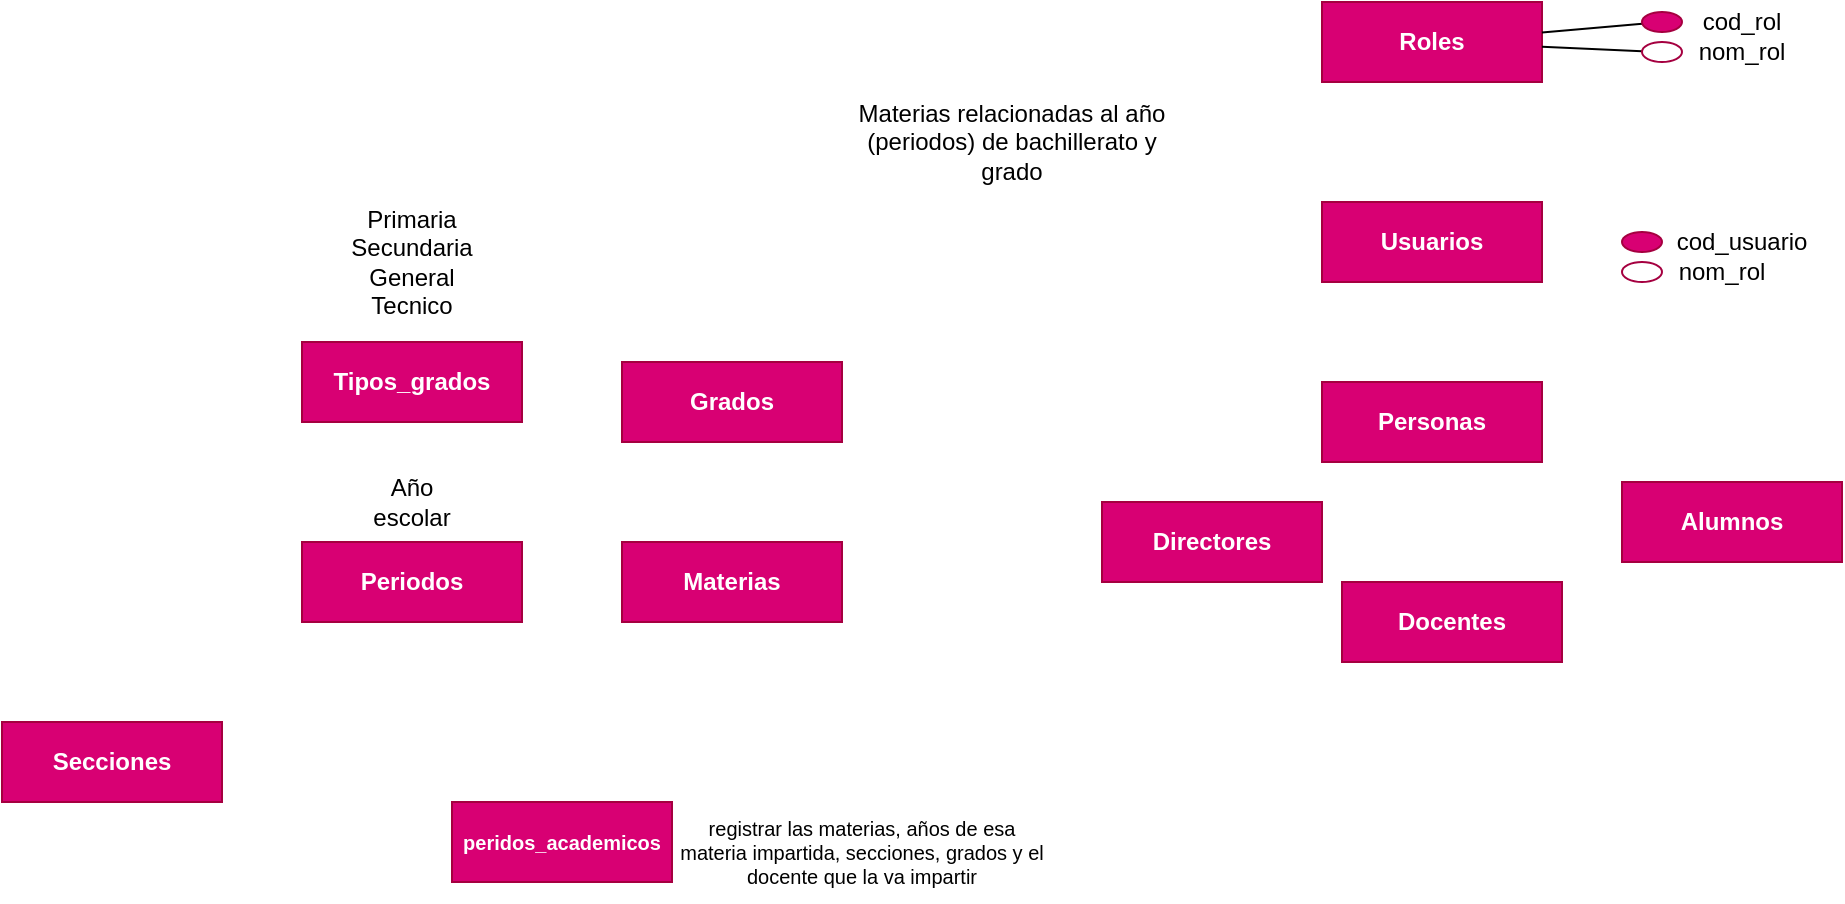 <mxfile version="13.6.3" type="onedrive"><diagram id="Z3SUOvgA0qH0jcRV_NoC" name="Page-1"><mxGraphModel dx="1587" dy="539" grid="1" gridSize="10" guides="1" tooltips="1" connect="1" arrows="1" fold="1" page="1" pageScale="1" pageWidth="850" pageHeight="1100" math="0" shadow="0"><root><mxCell id="0"/><mxCell id="1" parent="0"/><mxCell id="4XaMbFRDXjhc7i4ORzib-2" value="Usuarios" style="rounded=0;whiteSpace=wrap;html=1;fillColor=#d80073;strokeColor=#A50040;fontColor=#ffffff;fontStyle=1" parent="1" vertex="1"><mxGeometry x="580" y="140" width="110" height="40" as="geometry"/></mxCell><mxCell id="b8lKw-kGKd8MyjRBLvb2-25" value="Roles" style="rounded=0;whiteSpace=wrap;html=1;fillColor=#d80073;strokeColor=#A50040;fontColor=#ffffff;fontStyle=1" vertex="1" parent="1"><mxGeometry x="580" y="40" width="110" height="40" as="geometry"/></mxCell><mxCell id="b8lKw-kGKd8MyjRBLvb2-35" value="Personas" style="rounded=0;whiteSpace=wrap;html=1;fillColor=#d80073;strokeColor=#A50040;fontColor=#ffffff;fontStyle=1" vertex="1" parent="1"><mxGeometry x="580" y="230" width="110" height="40" as="geometry"/></mxCell><mxCell id="b8lKw-kGKd8MyjRBLvb2-42" value="" style="group" vertex="1" connectable="0" parent="1"><mxGeometry x="740" y="45" width="20" height="10" as="geometry"/></mxCell><mxCell id="b8lKw-kGKd8MyjRBLvb2-43" value="cod_rol" style="text;html=1;strokeColor=none;fillColor=none;align=center;verticalAlign=middle;whiteSpace=wrap;rounded=0;" vertex="1" parent="1"><mxGeometry x="770" y="40" width="40" height="20" as="geometry"/></mxCell><mxCell id="b8lKw-kGKd8MyjRBLvb2-80" value="" style="edgeStyle=none;rounded=0;sketch=0;orthogonalLoop=1;jettySize=auto;html=1;shadow=0;endArrow=none;endFill=0;fontSize=10;" edge="1" parent="1" source="b8lKw-kGKd8MyjRBLvb2-44" target="b8lKw-kGKd8MyjRBLvb2-25"><mxGeometry relative="1" as="geometry"/></mxCell><mxCell id="b8lKw-kGKd8MyjRBLvb2-44" value="" style="ellipse;whiteSpace=wrap;html=1;strokeColor=#A50040;fontColor=#ffffff;fillColor=#FFFFFF;" vertex="1" parent="1"><mxGeometry x="740" y="60" width="20" height="10" as="geometry"/></mxCell><mxCell id="b8lKw-kGKd8MyjRBLvb2-46" value="nom_rol" style="text;html=1;strokeColor=none;fillColor=none;align=center;verticalAlign=middle;whiteSpace=wrap;rounded=0;" vertex="1" parent="1"><mxGeometry x="770" y="55" width="40" height="20" as="geometry"/></mxCell><mxCell id="b8lKw-kGKd8MyjRBLvb2-47" value="Docentes" style="rounded=0;whiteSpace=wrap;html=1;fillColor=#d80073;strokeColor=#A50040;fontColor=#ffffff;fontStyle=1" vertex="1" parent="1"><mxGeometry x="590" y="330" width="110" height="40" as="geometry"/></mxCell><mxCell id="b8lKw-kGKd8MyjRBLvb2-48" value="Alumnos" style="rounded=0;whiteSpace=wrap;html=1;fillColor=#d80073;strokeColor=#A50040;fontColor=#ffffff;fontStyle=1" vertex="1" parent="1"><mxGeometry x="730" y="280" width="110" height="40" as="geometry"/></mxCell><mxCell id="b8lKw-kGKd8MyjRBLvb2-49" value="Directores" style="rounded=0;whiteSpace=wrap;html=1;fillColor=#d80073;strokeColor=#A50040;fontColor=#ffffff;fontStyle=1" vertex="1" parent="1"><mxGeometry x="470" y="290" width="110" height="40" as="geometry"/></mxCell><mxCell id="b8lKw-kGKd8MyjRBLvb2-79" value="" style="rounded=0;orthogonalLoop=1;jettySize=auto;html=1;fontSize=10;sketch=0;shadow=0;endArrow=none;endFill=0;" edge="1" parent="1" source="b8lKw-kGKd8MyjRBLvb2-52" target="b8lKw-kGKd8MyjRBLvb2-25"><mxGeometry relative="1" as="geometry"/></mxCell><mxCell id="b8lKw-kGKd8MyjRBLvb2-52" value="" style="ellipse;whiteSpace=wrap;html=1;strokeColor=#A50040;fontColor=#ffffff;fillColor=#d80073;" vertex="1" parent="1"><mxGeometry x="740" y="45" width="20" height="10" as="geometry"/></mxCell><mxCell id="b8lKw-kGKd8MyjRBLvb2-61" value="cod_usuario" style="text;html=1;strokeColor=none;fillColor=none;align=center;verticalAlign=middle;whiteSpace=wrap;rounded=0;" vertex="1" parent="1"><mxGeometry x="760" y="150" width="60" height="20" as="geometry"/></mxCell><mxCell id="b8lKw-kGKd8MyjRBLvb2-62" value="" style="ellipse;whiteSpace=wrap;html=1;strokeColor=#A50040;fontColor=#ffffff;fillColor=#d80073;" vertex="1" parent="1"><mxGeometry x="730" y="155" width="20" height="10" as="geometry"/></mxCell><mxCell id="b8lKw-kGKd8MyjRBLvb2-63" value="" style="ellipse;whiteSpace=wrap;html=1;strokeColor=#A50040;fontColor=#ffffff;fillColor=#FFFFFF;" vertex="1" parent="1"><mxGeometry x="730" y="170" width="20" height="10" as="geometry"/></mxCell><mxCell id="b8lKw-kGKd8MyjRBLvb2-64" value="nom_rol" style="text;html=1;strokeColor=none;fillColor=none;align=center;verticalAlign=middle;whiteSpace=wrap;rounded=0;" vertex="1" parent="1"><mxGeometry x="740" y="165" width="80" height="20" as="geometry"/></mxCell><mxCell id="b8lKw-kGKd8MyjRBLvb2-65" value="Materias" style="rounded=0;whiteSpace=wrap;html=1;fillColor=#d80073;strokeColor=#A50040;fontColor=#ffffff;fontStyle=1" vertex="1" parent="1"><mxGeometry x="230" y="310" width="110" height="40" as="geometry"/></mxCell><mxCell id="b8lKw-kGKd8MyjRBLvb2-66" value="Periodos" style="rounded=0;whiteSpace=wrap;html=1;fillColor=#d80073;strokeColor=#A50040;fontColor=#ffffff;fontStyle=1" vertex="1" parent="1"><mxGeometry x="70" y="310" width="110" height="40" as="geometry"/></mxCell><mxCell id="b8lKw-kGKd8MyjRBLvb2-68" value="Materias relacionadas al año (periodos) de bachillerato y grado" style="text;html=1;strokeColor=none;fillColor=none;align=center;verticalAlign=middle;whiteSpace=wrap;rounded=0;" vertex="1" parent="1"><mxGeometry x="340" y="100" width="170" height="20" as="geometry"/></mxCell><mxCell id="b8lKw-kGKd8MyjRBLvb2-72" value="Año escolar" style="text;html=1;strokeColor=none;fillColor=none;align=center;verticalAlign=middle;whiteSpace=wrap;rounded=0;" vertex="1" parent="1"><mxGeometry x="105" y="280" width="40" height="20" as="geometry"/></mxCell><mxCell id="b8lKw-kGKd8MyjRBLvb2-74" value="Secciones" style="rounded=0;whiteSpace=wrap;html=1;fillColor=#d80073;strokeColor=#A50040;fontColor=#ffffff;fontStyle=1" vertex="1" parent="1"><mxGeometry x="-80" y="400" width="110" height="40" as="geometry"/></mxCell><mxCell id="b8lKw-kGKd8MyjRBLvb2-75" value="Grados" style="rounded=0;whiteSpace=wrap;html=1;fillColor=#d80073;strokeColor=#A50040;fontColor=#ffffff;fontStyle=1" vertex="1" parent="1"><mxGeometry x="230" y="220" width="110" height="40" as="geometry"/></mxCell><mxCell id="b8lKw-kGKd8MyjRBLvb2-76" value="peridos_academicos" style="rounded=0;whiteSpace=wrap;html=1;fillColor=#d80073;strokeColor=#A50040;fontColor=#ffffff;fontStyle=1;fontSize=10;" vertex="1" parent="1"><mxGeometry x="145" y="440" width="110" height="40" as="geometry"/></mxCell><mxCell id="b8lKw-kGKd8MyjRBLvb2-77" value="Tipos_grados" style="rounded=0;whiteSpace=wrap;html=1;fillColor=#d80073;strokeColor=#A50040;fontColor=#ffffff;fontStyle=1" vertex="1" parent="1"><mxGeometry x="70" y="210" width="110" height="40" as="geometry"/></mxCell><mxCell id="b8lKw-kGKd8MyjRBLvb2-78" value="Primaria&lt;br&gt;Secundaria&lt;br&gt;General&lt;br&gt;Tecnico&lt;br&gt;" style="text;html=1;strokeColor=none;fillColor=none;align=center;verticalAlign=middle;whiteSpace=wrap;rounded=0;" vertex="1" parent="1"><mxGeometry x="105" y="150" width="40" height="40" as="geometry"/></mxCell><mxCell id="b8lKw-kGKd8MyjRBLvb2-81" value="registrar las materias, años de esa materia impartida, secciones, grados&amp;nbsp;y el docente que la va impartir" style="text;html=1;strokeColor=none;fillColor=none;align=center;verticalAlign=middle;whiteSpace=wrap;rounded=0;fontSize=10;" vertex="1" parent="1"><mxGeometry x="255" y="440" width="190" height="50" as="geometry"/></mxCell></root></mxGraphModel></diagram></mxfile>